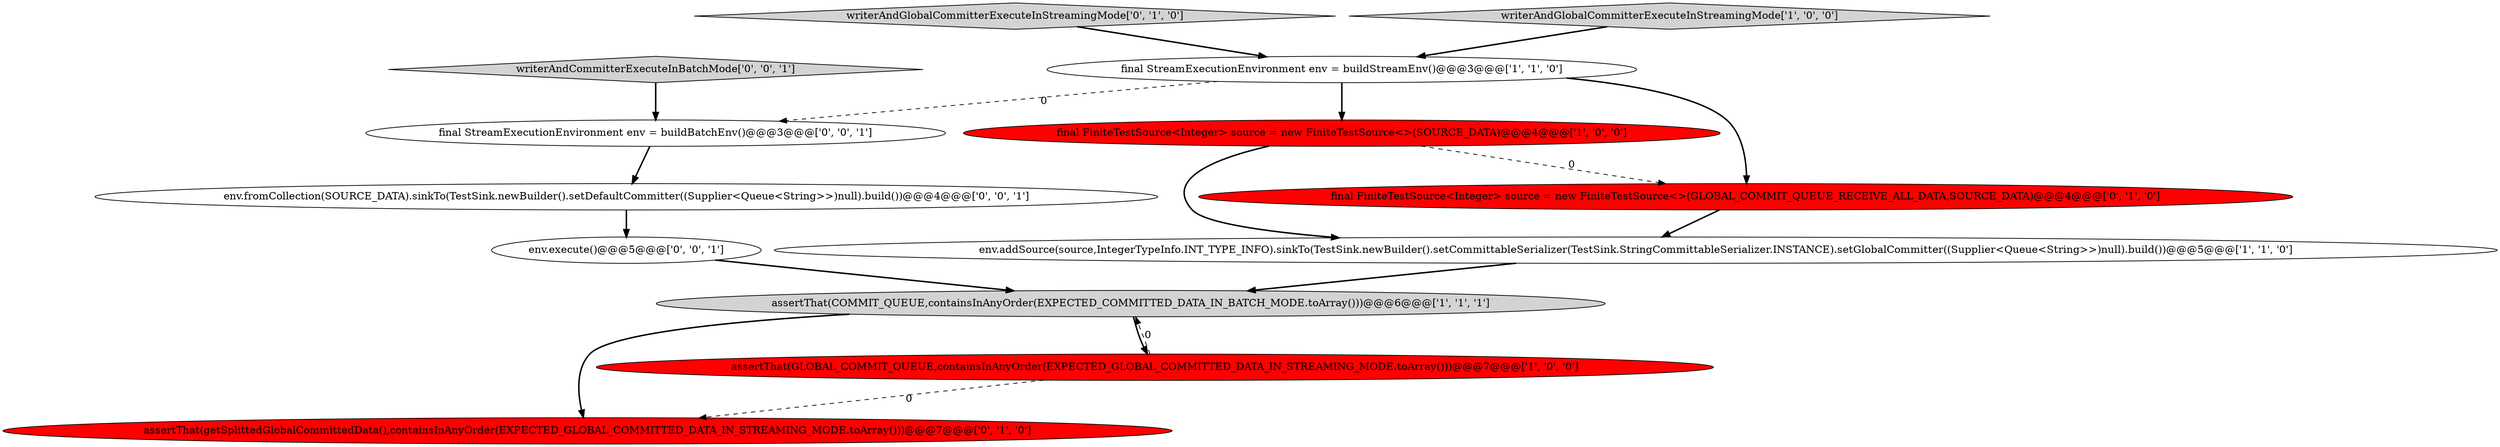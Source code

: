 digraph {
10 [style = filled, label = "env.execute()@@@5@@@['0', '0', '1']", fillcolor = white, shape = ellipse image = "AAA0AAABBB3BBB"];
6 [style = filled, label = "writerAndGlobalCommitterExecuteInStreamingMode['0', '1', '0']", fillcolor = lightgray, shape = diamond image = "AAA0AAABBB2BBB"];
3 [style = filled, label = "final StreamExecutionEnvironment env = buildStreamEnv()@@@3@@@['1', '1', '0']", fillcolor = white, shape = ellipse image = "AAA0AAABBB1BBB"];
8 [style = filled, label = "assertThat(getSplittedGlobalCommittedData(),containsInAnyOrder(EXPECTED_GLOBAL_COMMITTED_DATA_IN_STREAMING_MODE.toArray()))@@@7@@@['0', '1', '0']", fillcolor = red, shape = ellipse image = "AAA1AAABBB2BBB"];
5 [style = filled, label = "final FiniteTestSource<Integer> source = new FiniteTestSource<>(SOURCE_DATA)@@@4@@@['1', '0', '0']", fillcolor = red, shape = ellipse image = "AAA1AAABBB1BBB"];
4 [style = filled, label = "assertThat(COMMIT_QUEUE,containsInAnyOrder(EXPECTED_COMMITTED_DATA_IN_BATCH_MODE.toArray()))@@@6@@@['1', '1', '1']", fillcolor = lightgray, shape = ellipse image = "AAA0AAABBB1BBB"];
11 [style = filled, label = "final StreamExecutionEnvironment env = buildBatchEnv()@@@3@@@['0', '0', '1']", fillcolor = white, shape = ellipse image = "AAA0AAABBB3BBB"];
2 [style = filled, label = "env.addSource(source,IntegerTypeInfo.INT_TYPE_INFO).sinkTo(TestSink.newBuilder().setCommittableSerializer(TestSink.StringCommittableSerializer.INSTANCE).setGlobalCommitter((Supplier<Queue<String>>)null).build())@@@5@@@['1', '1', '0']", fillcolor = white, shape = ellipse image = "AAA0AAABBB1BBB"];
9 [style = filled, label = "writerAndCommitterExecuteInBatchMode['0', '0', '1']", fillcolor = lightgray, shape = diamond image = "AAA0AAABBB3BBB"];
7 [style = filled, label = "final FiniteTestSource<Integer> source = new FiniteTestSource<>(GLOBAL_COMMIT_QUEUE_RECEIVE_ALL_DATA,SOURCE_DATA)@@@4@@@['0', '1', '0']", fillcolor = red, shape = ellipse image = "AAA1AAABBB2BBB"];
12 [style = filled, label = "env.fromCollection(SOURCE_DATA).sinkTo(TestSink.newBuilder().setDefaultCommitter((Supplier<Queue<String>>)null).build())@@@4@@@['0', '0', '1']", fillcolor = white, shape = ellipse image = "AAA0AAABBB3BBB"];
0 [style = filled, label = "writerAndGlobalCommitterExecuteInStreamingMode['1', '0', '0']", fillcolor = lightgray, shape = diamond image = "AAA0AAABBB1BBB"];
1 [style = filled, label = "assertThat(GLOBAL_COMMIT_QUEUE,containsInAnyOrder(EXPECTED_GLOBAL_COMMITTED_DATA_IN_STREAMING_MODE.toArray()))@@@7@@@['1', '0', '0']", fillcolor = red, shape = ellipse image = "AAA1AAABBB1BBB"];
0->3 [style = bold, label=""];
1->4 [style = dashed, label="0"];
4->8 [style = bold, label=""];
6->3 [style = bold, label=""];
1->8 [style = dashed, label="0"];
5->2 [style = bold, label=""];
4->1 [style = bold, label=""];
3->5 [style = bold, label=""];
11->12 [style = bold, label=""];
12->10 [style = bold, label=""];
9->11 [style = bold, label=""];
5->7 [style = dashed, label="0"];
3->7 [style = bold, label=""];
2->4 [style = bold, label=""];
7->2 [style = bold, label=""];
3->11 [style = dashed, label="0"];
10->4 [style = bold, label=""];
}
